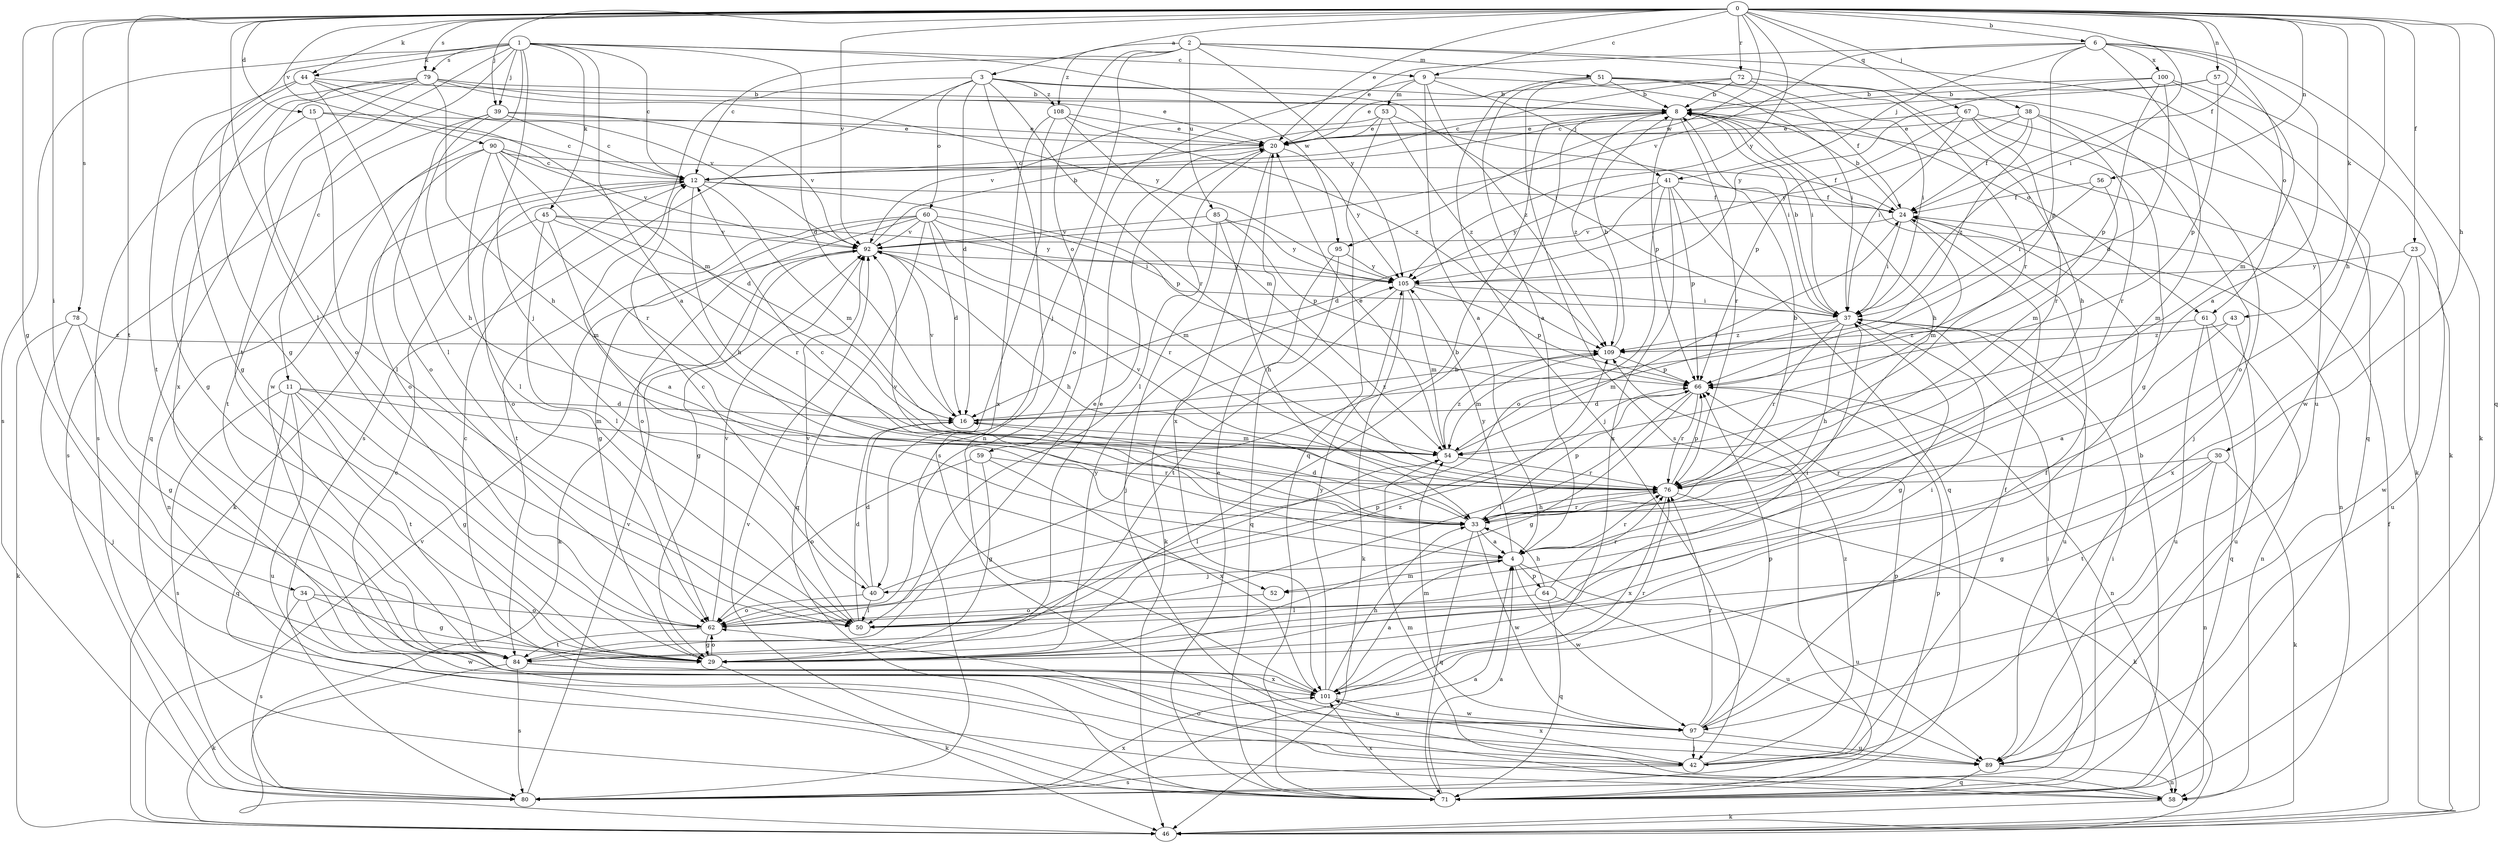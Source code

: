 strict digraph  {
0;
1;
2;
3;
4;
6;
8;
9;
11;
12;
15;
16;
20;
23;
24;
29;
30;
33;
34;
37;
38;
39;
40;
41;
42;
43;
44;
45;
46;
50;
51;
52;
53;
54;
56;
57;
58;
59;
60;
61;
62;
64;
66;
67;
71;
72;
76;
78;
79;
80;
84;
85;
89;
90;
92;
95;
97;
100;
101;
105;
108;
109;
0 -> 3  [label=a];
0 -> 6  [label=b];
0 -> 9  [label=c];
0 -> 15  [label=d];
0 -> 20  [label=e];
0 -> 23  [label=f];
0 -> 24  [label=f];
0 -> 29  [label=g];
0 -> 30  [label=h];
0 -> 33  [label=h];
0 -> 34  [label=i];
0 -> 37  [label=i];
0 -> 38  [label=j];
0 -> 39  [label=j];
0 -> 43  [label=k];
0 -> 44  [label=k];
0 -> 50  [label=l];
0 -> 56  [label=n];
0 -> 57  [label=n];
0 -> 67  [label=q];
0 -> 71  [label=q];
0 -> 72  [label=r];
0 -> 78  [label=s];
0 -> 79  [label=s];
0 -> 84  [label=t];
0 -> 90  [label=v];
0 -> 92  [label=v];
0 -> 95  [label=w];
0 -> 105  [label=y];
1 -> 4  [label=a];
1 -> 9  [label=c];
1 -> 11  [label=c];
1 -> 12  [label=c];
1 -> 16  [label=d];
1 -> 29  [label=g];
1 -> 39  [label=j];
1 -> 40  [label=j];
1 -> 44  [label=k];
1 -> 45  [label=k];
1 -> 79  [label=s];
1 -> 80  [label=s];
1 -> 84  [label=t];
1 -> 95  [label=w];
1 -> 97  [label=w];
2 -> 12  [label=c];
2 -> 40  [label=j];
2 -> 51  [label=m];
2 -> 59  [label=o];
2 -> 76  [label=r];
2 -> 85  [label=u];
2 -> 89  [label=u];
2 -> 105  [label=y];
2 -> 108  [label=z];
3 -> 8  [label=b];
3 -> 16  [label=d];
3 -> 37  [label=i];
3 -> 52  [label=m];
3 -> 58  [label=n];
3 -> 60  [label=o];
3 -> 76  [label=r];
3 -> 80  [label=s];
3 -> 108  [label=z];
4 -> 40  [label=j];
4 -> 52  [label=m];
4 -> 64  [label=p];
4 -> 76  [label=r];
4 -> 89  [label=u];
4 -> 97  [label=w];
4 -> 105  [label=y];
6 -> 4  [label=a];
6 -> 20  [label=e];
6 -> 41  [label=j];
6 -> 46  [label=k];
6 -> 52  [label=m];
6 -> 61  [label=o];
6 -> 66  [label=p];
6 -> 92  [label=v];
6 -> 100  [label=x];
8 -> 20  [label=e];
8 -> 33  [label=h];
8 -> 37  [label=i];
8 -> 46  [label=k];
8 -> 66  [label=p];
8 -> 76  [label=r];
8 -> 109  [label=z];
9 -> 4  [label=a];
9 -> 41  [label=j];
9 -> 53  [label=m];
9 -> 61  [label=o];
9 -> 62  [label=o];
9 -> 109  [label=z];
11 -> 16  [label=d];
11 -> 29  [label=g];
11 -> 54  [label=m];
11 -> 71  [label=q];
11 -> 80  [label=s];
11 -> 84  [label=t];
11 -> 89  [label=u];
12 -> 24  [label=f];
12 -> 33  [label=h];
12 -> 46  [label=k];
12 -> 54  [label=m];
12 -> 62  [label=o];
12 -> 66  [label=p];
15 -> 12  [label=c];
15 -> 20  [label=e];
15 -> 29  [label=g];
15 -> 50  [label=l];
16 -> 54  [label=m];
16 -> 92  [label=v];
16 -> 109  [label=z];
20 -> 12  [label=c];
20 -> 50  [label=l];
20 -> 101  [label=x];
20 -> 105  [label=y];
23 -> 89  [label=u];
23 -> 97  [label=w];
23 -> 101  [label=x];
23 -> 105  [label=y];
24 -> 8  [label=b];
24 -> 37  [label=i];
24 -> 54  [label=m];
24 -> 58  [label=n];
24 -> 92  [label=v];
29 -> 20  [label=e];
29 -> 37  [label=i];
29 -> 46  [label=k];
29 -> 62  [label=o];
29 -> 105  [label=y];
30 -> 29  [label=g];
30 -> 46  [label=k];
30 -> 58  [label=n];
30 -> 76  [label=r];
30 -> 84  [label=t];
33 -> 4  [label=a];
33 -> 8  [label=b];
33 -> 12  [label=c];
33 -> 16  [label=d];
33 -> 66  [label=p];
33 -> 71  [label=q];
33 -> 76  [label=r];
33 -> 92  [label=v];
33 -> 97  [label=w];
34 -> 29  [label=g];
34 -> 62  [label=o];
34 -> 80  [label=s];
34 -> 97  [label=w];
37 -> 8  [label=b];
37 -> 29  [label=g];
37 -> 33  [label=h];
37 -> 54  [label=m];
37 -> 76  [label=r];
37 -> 89  [label=u];
37 -> 109  [label=z];
38 -> 20  [label=e];
38 -> 24  [label=f];
38 -> 62  [label=o];
38 -> 76  [label=r];
38 -> 105  [label=y];
38 -> 109  [label=z];
39 -> 12  [label=c];
39 -> 20  [label=e];
39 -> 33  [label=h];
39 -> 62  [label=o];
39 -> 80  [label=s];
39 -> 92  [label=v];
40 -> 8  [label=b];
40 -> 12  [label=c];
40 -> 16  [label=d];
40 -> 50  [label=l];
40 -> 62  [label=o];
41 -> 16  [label=d];
41 -> 24  [label=f];
41 -> 62  [label=o];
41 -> 66  [label=p];
41 -> 71  [label=q];
41 -> 101  [label=x];
41 -> 105  [label=y];
42 -> 12  [label=c];
42 -> 24  [label=f];
42 -> 66  [label=p];
42 -> 80  [label=s];
42 -> 101  [label=x];
42 -> 109  [label=z];
43 -> 4  [label=a];
43 -> 89  [label=u];
43 -> 109  [label=z];
44 -> 8  [label=b];
44 -> 29  [label=g];
44 -> 50  [label=l];
44 -> 54  [label=m];
44 -> 84  [label=t];
44 -> 92  [label=v];
45 -> 4  [label=a];
45 -> 50  [label=l];
45 -> 58  [label=n];
45 -> 76  [label=r];
45 -> 92  [label=v];
45 -> 105  [label=y];
46 -> 24  [label=f];
46 -> 92  [label=v];
50 -> 8  [label=b];
50 -> 16  [label=d];
50 -> 37  [label=i];
50 -> 92  [label=v];
51 -> 4  [label=a];
51 -> 8  [label=b];
51 -> 24  [label=f];
51 -> 33  [label=h];
51 -> 37  [label=i];
51 -> 42  [label=j];
51 -> 80  [label=s];
52 -> 62  [label=o];
53 -> 20  [label=e];
53 -> 37  [label=i];
53 -> 71  [label=q];
53 -> 92  [label=v];
53 -> 109  [label=z];
54 -> 20  [label=e];
54 -> 24  [label=f];
54 -> 50  [label=l];
54 -> 76  [label=r];
54 -> 109  [label=z];
56 -> 24  [label=f];
56 -> 37  [label=i];
56 -> 54  [label=m];
57 -> 8  [label=b];
57 -> 12  [label=c];
57 -> 54  [label=m];
57 -> 66  [label=p];
58 -> 46  [label=k];
58 -> 54  [label=m];
58 -> 62  [label=o];
59 -> 29  [label=g];
59 -> 62  [label=o];
59 -> 76  [label=r];
59 -> 101  [label=x];
60 -> 16  [label=d];
60 -> 29  [label=g];
60 -> 37  [label=i];
60 -> 54  [label=m];
60 -> 62  [label=o];
60 -> 71  [label=q];
60 -> 76  [label=r];
60 -> 84  [label=t];
60 -> 92  [label=v];
61 -> 58  [label=n];
61 -> 71  [label=q];
61 -> 89  [label=u];
61 -> 109  [label=z];
62 -> 29  [label=g];
62 -> 66  [label=p];
62 -> 84  [label=t];
62 -> 92  [label=v];
64 -> 33  [label=h];
64 -> 50  [label=l];
64 -> 71  [label=q];
64 -> 76  [label=r];
64 -> 89  [label=u];
66 -> 16  [label=d];
66 -> 29  [label=g];
66 -> 50  [label=l];
66 -> 58  [label=n];
66 -> 76  [label=r];
67 -> 20  [label=e];
67 -> 29  [label=g];
67 -> 37  [label=i];
67 -> 42  [label=j];
67 -> 66  [label=p];
67 -> 76  [label=r];
71 -> 4  [label=a];
71 -> 8  [label=b];
71 -> 20  [label=e];
71 -> 37  [label=i];
71 -> 66  [label=p];
71 -> 92  [label=v];
71 -> 101  [label=x];
72 -> 8  [label=b];
72 -> 12  [label=c];
72 -> 20  [label=e];
72 -> 37  [label=i];
72 -> 97  [label=w];
76 -> 33  [label=h];
76 -> 46  [label=k];
76 -> 66  [label=p];
76 -> 92  [label=v];
76 -> 101  [label=x];
78 -> 29  [label=g];
78 -> 42  [label=j];
78 -> 46  [label=k];
78 -> 109  [label=z];
79 -> 8  [label=b];
79 -> 20  [label=e];
79 -> 33  [label=h];
79 -> 62  [label=o];
79 -> 71  [label=q];
79 -> 80  [label=s];
79 -> 101  [label=x];
79 -> 105  [label=y];
80 -> 4  [label=a];
80 -> 37  [label=i];
80 -> 92  [label=v];
80 -> 101  [label=x];
84 -> 20  [label=e];
84 -> 46  [label=k];
84 -> 80  [label=s];
84 -> 89  [label=u];
84 -> 101  [label=x];
84 -> 109  [label=z];
85 -> 33  [label=h];
85 -> 42  [label=j];
85 -> 66  [label=p];
85 -> 92  [label=v];
85 -> 105  [label=y];
89 -> 58  [label=n];
89 -> 71  [label=q];
90 -> 12  [label=c];
90 -> 16  [label=d];
90 -> 24  [label=f];
90 -> 50  [label=l];
90 -> 62  [label=o];
90 -> 76  [label=r];
90 -> 84  [label=t];
90 -> 92  [label=v];
92 -> 8  [label=b];
92 -> 29  [label=g];
92 -> 33  [label=h];
92 -> 46  [label=k];
92 -> 105  [label=y];
95 -> 46  [label=k];
95 -> 71  [label=q];
95 -> 105  [label=y];
97 -> 24  [label=f];
97 -> 42  [label=j];
97 -> 54  [label=m];
97 -> 66  [label=p];
97 -> 76  [label=r];
97 -> 89  [label=u];
100 -> 8  [label=b];
100 -> 16  [label=d];
100 -> 46  [label=k];
100 -> 66  [label=p];
100 -> 71  [label=q];
100 -> 105  [label=y];
101 -> 4  [label=a];
101 -> 12  [label=c];
101 -> 33  [label=h];
101 -> 76  [label=r];
101 -> 97  [label=w];
101 -> 105  [label=y];
105 -> 37  [label=i];
105 -> 46  [label=k];
105 -> 54  [label=m];
105 -> 66  [label=p];
105 -> 84  [label=t];
108 -> 20  [label=e];
108 -> 54  [label=m];
108 -> 80  [label=s];
108 -> 101  [label=x];
108 -> 109  [label=z];
109 -> 8  [label=b];
109 -> 54  [label=m];
109 -> 66  [label=p];
}
